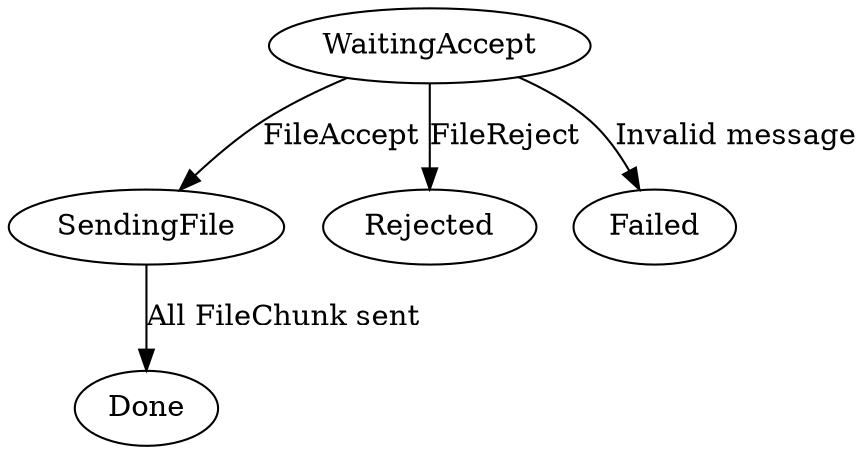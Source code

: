 digraph Sender {
WaitingAccept -> SendingFile [ label = "FileAccept" ];
WaitingAccept -> Rejected [ label = "FileReject" ];
WaitingAccept -> Failed [ label = "Invalid message" ] ;
SendingFile -> Done [ label = "All FileChunk sent" ] ;
}
